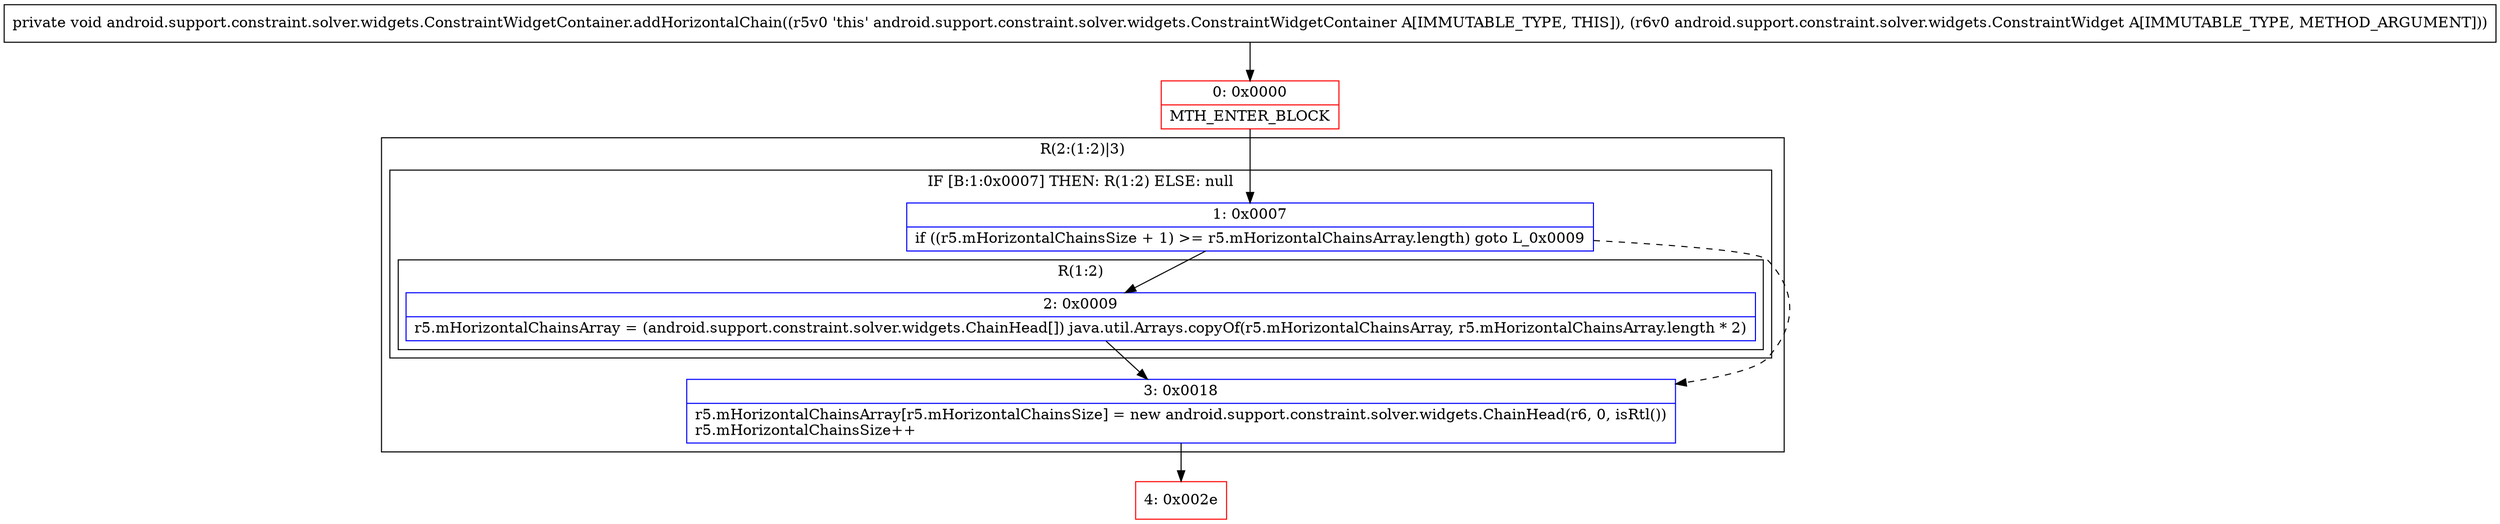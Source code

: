 digraph "CFG forandroid.support.constraint.solver.widgets.ConstraintWidgetContainer.addHorizontalChain(Landroid\/support\/constraint\/solver\/widgets\/ConstraintWidget;)V" {
subgraph cluster_Region_381498190 {
label = "R(2:(1:2)|3)";
node [shape=record,color=blue];
subgraph cluster_IfRegion_347029072 {
label = "IF [B:1:0x0007] THEN: R(1:2) ELSE: null";
node [shape=record,color=blue];
Node_1 [shape=record,label="{1\:\ 0x0007|if ((r5.mHorizontalChainsSize + 1) \>= r5.mHorizontalChainsArray.length) goto L_0x0009\l}"];
subgraph cluster_Region_1229665228 {
label = "R(1:2)";
node [shape=record,color=blue];
Node_2 [shape=record,label="{2\:\ 0x0009|r5.mHorizontalChainsArray = (android.support.constraint.solver.widgets.ChainHead[]) java.util.Arrays.copyOf(r5.mHorizontalChainsArray, r5.mHorizontalChainsArray.length * 2)\l}"];
}
}
Node_3 [shape=record,label="{3\:\ 0x0018|r5.mHorizontalChainsArray[r5.mHorizontalChainsSize] = new android.support.constraint.solver.widgets.ChainHead(r6, 0, isRtl())\lr5.mHorizontalChainsSize++\l}"];
}
Node_0 [shape=record,color=red,label="{0\:\ 0x0000|MTH_ENTER_BLOCK\l}"];
Node_4 [shape=record,color=red,label="{4\:\ 0x002e}"];
MethodNode[shape=record,label="{private void android.support.constraint.solver.widgets.ConstraintWidgetContainer.addHorizontalChain((r5v0 'this' android.support.constraint.solver.widgets.ConstraintWidgetContainer A[IMMUTABLE_TYPE, THIS]), (r6v0 android.support.constraint.solver.widgets.ConstraintWidget A[IMMUTABLE_TYPE, METHOD_ARGUMENT])) }"];
MethodNode -> Node_0;
Node_1 -> Node_2;
Node_1 -> Node_3[style=dashed];
Node_2 -> Node_3;
Node_3 -> Node_4;
Node_0 -> Node_1;
}

